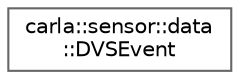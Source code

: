 digraph "类继承关系图"
{
 // INTERACTIVE_SVG=YES
 // LATEX_PDF_SIZE
  bgcolor="transparent";
  edge [fontname=Helvetica,fontsize=10,labelfontname=Helvetica,labelfontsize=10];
  node [fontname=Helvetica,fontsize=10,shape=box,height=0.2,width=0.4];
  rankdir="LR";
  Node0 [id="Node000000",label="carla::sensor::data\l::DVSEvent",height=0.2,width=0.4,color="grey40", fillcolor="white", style="filled",URL="$de/d6a/structcarla_1_1sensor_1_1data_1_1DVSEvent.html",tooltip=" "];
}
